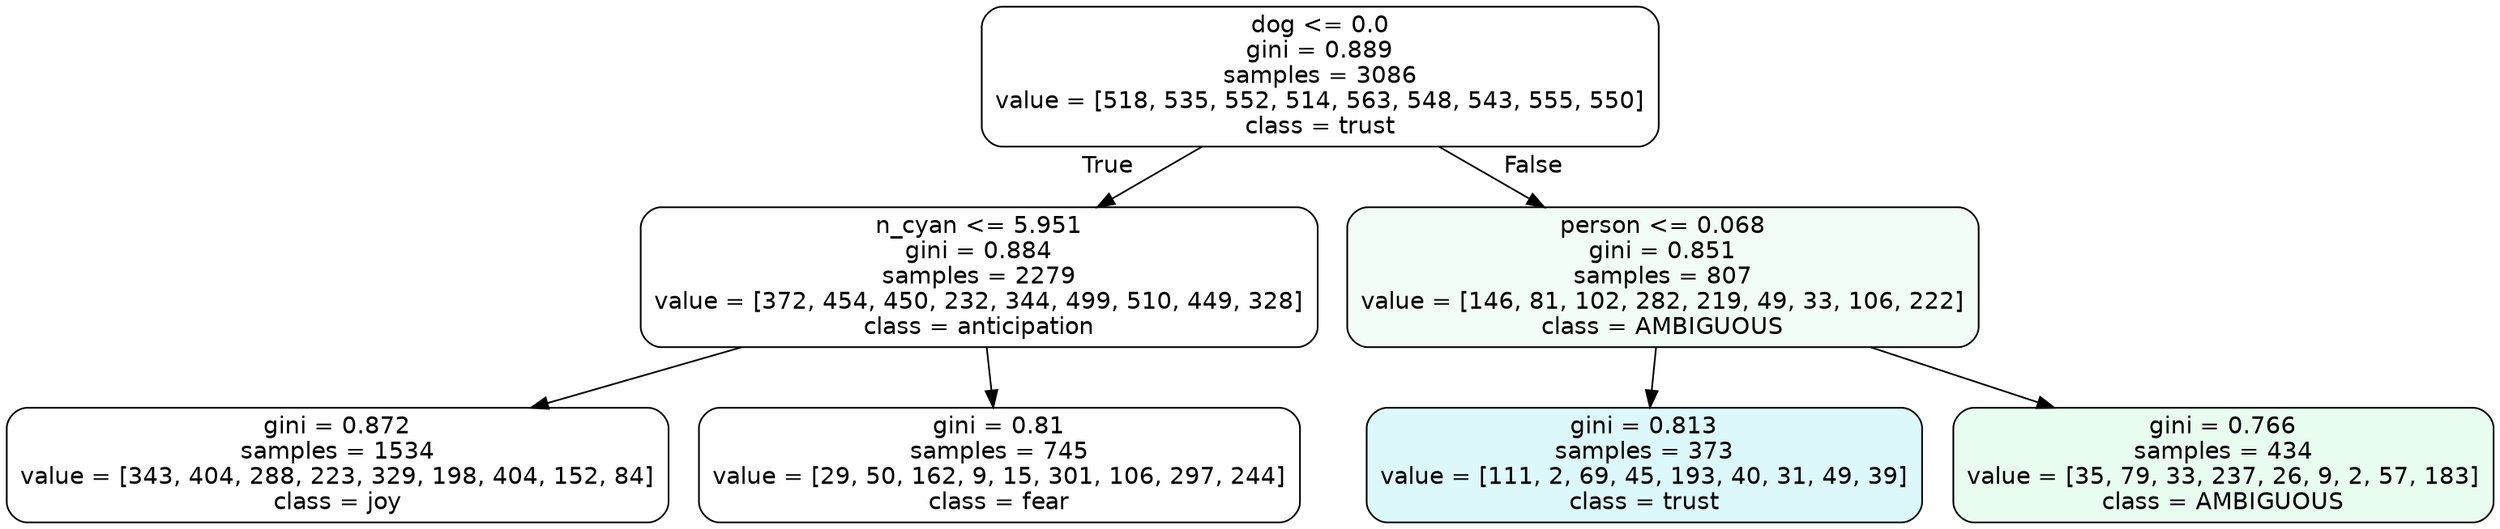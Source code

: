 digraph Tree {
node [shape=box, style="filled, rounded", color="black", fontname=helvetica] ;
edge [fontname=helvetica] ;
0 [label="dog <= 0.0\ngini = 0.889\nsamples = 3086\nvalue = [518, 535, 552, 514, 563, 548, 543, 555, 550]\nclass = trust", fillcolor="#39d7e500"] ;
1 [label="n_cyan <= 5.951\ngini = 0.884\nsamples = 2279\nvalue = [372, 454, 450, 232, 344, 499, 510, 449, 328]\nclass = anticipation", fillcolor="#8139e501"] ;
0 -> 1 [labeldistance=2.5, labelangle=45, headlabel="True"] ;
2 [label="gini = 0.872\nsamples = 1534\nvalue = [343, 404, 288, 223, 329, 198, 404, 152, 84]\nclass = joy", fillcolor="#d7e53900"] ;
1 -> 2 ;
3 [label="gini = 0.81\nsamples = 745\nvalue = [29, 50, 162, 9, 15, 301, 106, 297, 244]\nclass = fear", fillcolor="#3964e501"] ;
1 -> 3 ;
4 [label="person <= 0.068\ngini = 0.851\nsamples = 807\nvalue = [146, 81, 102, 282, 219, 49, 33, 106, 222]\nclass = AMBIGUOUS", fillcolor="#39e5810f"] ;
0 -> 4 [labeldistance=2.5, labelangle=-45, headlabel="False"] ;
5 [label="gini = 0.813\nsamples = 373\nvalue = [111, 2, 69, 45, 193, 40, 31, 49, 39]\nclass = trust", fillcolor="#39d7e52d"] ;
4 -> 5 ;
6 [label="gini = 0.766\nsamples = 434\nvalue = [35, 79, 33, 237, 26, 9, 2, 57, 183]\nclass = AMBIGUOUS", fillcolor="#39e5811d"] ;
4 -> 6 ;
}